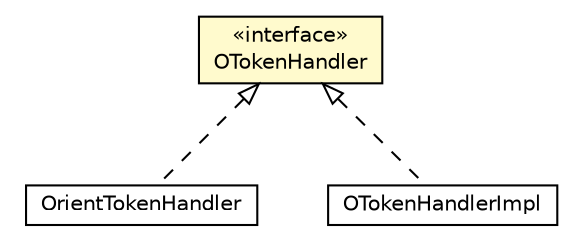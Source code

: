 #!/usr/local/bin/dot
#
# Class diagram 
# Generated by UMLGraph version R5_6-24-gf6e263 (http://www.umlgraph.org/)
#

digraph G {
	edge [fontname="Helvetica",fontsize=10,labelfontname="Helvetica",labelfontsize=10];
	node [fontname="Helvetica",fontsize=10,shape=plaintext];
	nodesep=0.25;
	ranksep=0.5;
	// com.orientechnologies.orient.server.OTokenHandler
	c4179687 [label=<<table title="com.orientechnologies.orient.server.OTokenHandler" border="0" cellborder="1" cellspacing="0" cellpadding="2" port="p" bgcolor="lemonChiffon" href="./OTokenHandler.html">
		<tr><td><table border="0" cellspacing="0" cellpadding="1">
<tr><td align="center" balign="center"> &#171;interface&#187; </td></tr>
<tr><td align="center" balign="center"> OTokenHandler </td></tr>
		</table></td></tr>
		</table>>, URL="./OTokenHandler.html", fontname="Helvetica", fontcolor="black", fontsize=10.0];
	// com.orientechnologies.orient.server.token.OrientTokenHandler
	c4179693 [label=<<table title="com.orientechnologies.orient.server.token.OrientTokenHandler" border="0" cellborder="1" cellspacing="0" cellpadding="2" port="p" href="./token/OrientTokenHandler.html">
		<tr><td><table border="0" cellspacing="0" cellpadding="1">
<tr><td align="center" balign="center"> OrientTokenHandler </td></tr>
		</table></td></tr>
		</table>>, URL="./token/OrientTokenHandler.html", fontname="Helvetica", fontcolor="black", fontsize=10.0];
	// com.orientechnologies.orient.server.token.OTokenHandlerImpl
	c4179697 [label=<<table title="com.orientechnologies.orient.server.token.OTokenHandlerImpl" border="0" cellborder="1" cellspacing="0" cellpadding="2" port="p" href="./token/OTokenHandlerImpl.html">
		<tr><td><table border="0" cellspacing="0" cellpadding="1">
<tr><td align="center" balign="center"> OTokenHandlerImpl </td></tr>
		</table></td></tr>
		</table>>, URL="./token/OTokenHandlerImpl.html", fontname="Helvetica", fontcolor="black", fontsize=10.0];
	//com.orientechnologies.orient.server.token.OrientTokenHandler implements com.orientechnologies.orient.server.OTokenHandler
	c4179687:p -> c4179693:p [dir=back,arrowtail=empty,style=dashed];
	//com.orientechnologies.orient.server.token.OTokenHandlerImpl implements com.orientechnologies.orient.server.OTokenHandler
	c4179687:p -> c4179697:p [dir=back,arrowtail=empty,style=dashed];
}

